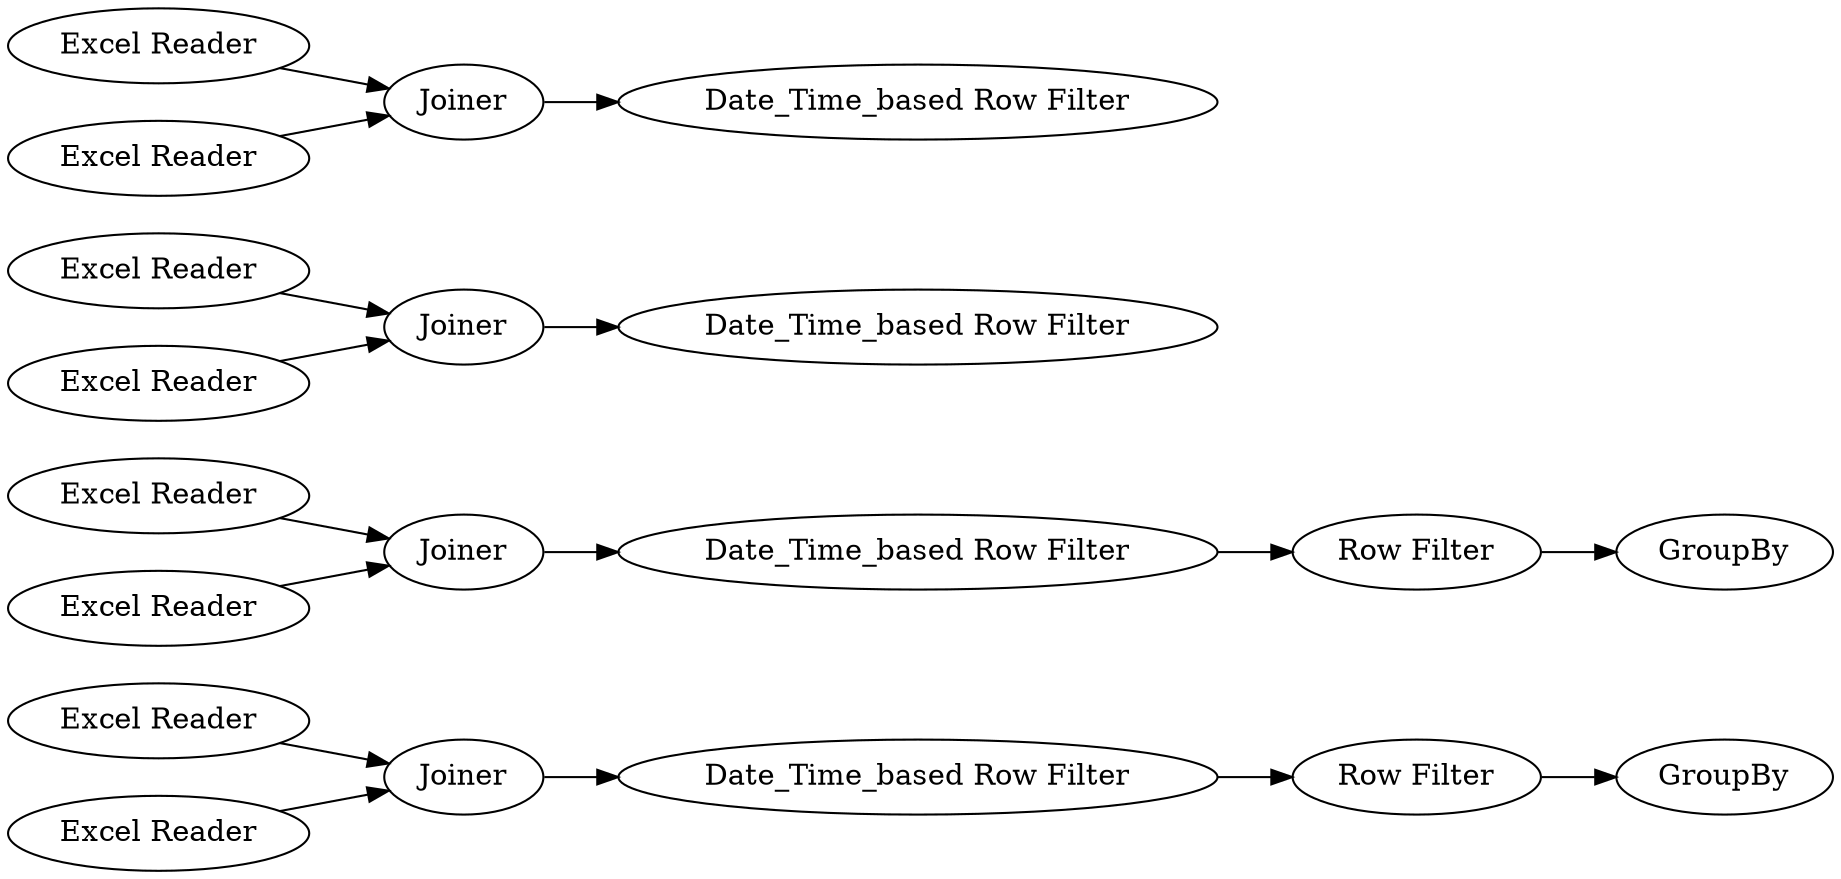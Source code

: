 digraph {
	"-7887455242158062272_12" [label="Excel Reader"]
	"-7887455242158062272_13" [label=Joiner]
	"-7887455242158062272_14" [label="Date_Time_based Row Filter"]
	"-7887455242158062272_17" [label="Date_Time_based Row Filter"]
	"-7887455242158062272_7" [label="Excel Reader"]
	"-7887455242158062272_5" [label="Excel Reader"]
	"-7887455242158062272_3" [label=Joiner]
	"-7887455242158062272_21" [label=GroupBy]
	"-7887455242158062272_16" [label="Date_Time_based Row Filter"]
	"-7887455242158062272_22" [label=GroupBy]
	"-7887455242158062272_4" [label="Excel Reader"]
	"-7887455242158062272_19" [label="Row Filter"]
	"-7887455242158062272_11" [label="Excel Reader"]
	"-7887455242158062272_9" [label="Excel Reader"]
	"-7887455242158062272_15" [label="Date_Time_based Row Filter"]
	"-7887455242158062272_6" [label=Joiner]
	"-7887455242158062272_8" [label="Excel Reader"]
	"-7887455242158062272_10" [label=Joiner]
	"-7887455242158062272_2" [label="Excel Reader"]
	"-7887455242158062272_20" [label="Row Filter"]
	"-7887455242158062272_8" -> "-7887455242158062272_10"
	"-7887455242158062272_5" -> "-7887455242158062272_6"
	"-7887455242158062272_19" -> "-7887455242158062272_21"
	"-7887455242158062272_13" -> "-7887455242158062272_15"
	"-7887455242158062272_4" -> "-7887455242158062272_6"
	"-7887455242158062272_20" -> "-7887455242158062272_22"
	"-7887455242158062272_3" -> "-7887455242158062272_16"
	"-7887455242158062272_2" -> "-7887455242158062272_3"
	"-7887455242158062272_7" -> "-7887455242158062272_3"
	"-7887455242158062272_12" -> "-7887455242158062272_13"
	"-7887455242158062272_15" -> "-7887455242158062272_20"
	"-7887455242158062272_14" -> "-7887455242158062272_19"
	"-7887455242158062272_9" -> "-7887455242158062272_10"
	"-7887455242158062272_10" -> "-7887455242158062272_17"
	"-7887455242158062272_11" -> "-7887455242158062272_13"
	"-7887455242158062272_6" -> "-7887455242158062272_14"
	rankdir=LR
}
